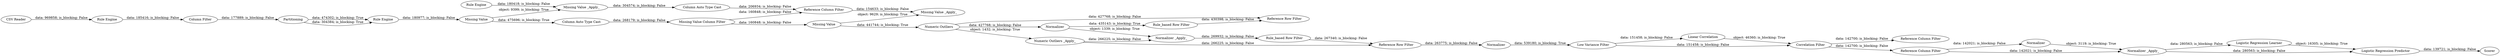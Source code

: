 digraph {
	"-2510065278885417121_77" [label="Logistic Regression Learner"]
	"7125448361536905750_24" [label=Partitioning]
	"1650282220680277830_74" [label="Reference Column Filter"]
	"3181266971578059552_78" [label="Missing Value"]
	"3181266971578059552_81" [label="Missing Value Column Filter"]
	"-2396185430532302437_785" [label="Reference Row Filter"]
	"7125448361536905750_23" [label="Rule Engine"]
	"3181266971578059552_83" [label="Column Auto Type Cast"]
	"3181266971578059552_72" [label="Reference Column Filter"]
	"-2396185430532302437_786" [label="Reference Row Filter"]
	"3181266971578059552_63" [label="Rule Engine"]
	"1650282220680277830_76" [label="Linear Correlation"]
	"3181266971578059552_77" [label="Rule Engine"]
	"1650282220680277830_85" [label="Reference Column Filter"]
	"-2396185430532302437_784" [label="Rule_based Row Filter"]
	"7125448361536905750_55" [label=Normalizer]
	"-2510065278885417121_59" [label="CSV Reader"]
	"-2396185430532302437_778" [label="Normalizer _Apply_"]
	"3181266971578059552_80" [label="Column Auto Type Cast"]
	"-2396185430532302437_66" [label="Numeric Outliers"]
	"-2396185430532302437_774" [label=Normalizer]
	"3181266971578059552_82" [label="Missing Value"]
	"-2510065278885417121_78" [label="Logistic Regression Predictor"]
	"-2396185430532302437_780" [label="Numeric Outliers _Apply_"]
	"3181266971578059552_64" [label="Missing Value _Apply_"]
	"-2510065278885417121_79" [label=Scorer]
	"7125448361536905750_56" [label="Normalizer _Apply_"]
	"1650282220680277830_66" [label="Correlation Filter"]
	"1650282220680277830_53" [label="Low Variance Filter"]
	"7125448361536905750_26" [label="Column Filter"]
	"-2396185430532302437_775" [label="Rule_based Row Filter"]
	"3181266971578059552_73" [label="Missing Value _Apply_"]
	"1650282220680277830_84" [label=Normalizer]
	"-2396185430532302437_774" -> "-2396185430532302437_778" [label="object: 1339; is_blocking: True"]
	"-2396185430532302437_775" -> "-2396185430532302437_785" [label="data: 430398; is_blocking: False"]
	"1650282220680277830_53" -> "1650282220680277830_76" [label="data: 151458; is_blocking: False"]
	"3181266971578059552_83" -> "3181266971578059552_72" [label="data: 206934; is_blocking: False"]
	"7125448361536905750_26" -> "7125448361536905750_24" [label="data: 177889; is_blocking: False"]
	"3181266971578059552_81" -> "3181266971578059552_82" [label="data: 160848; is_blocking: False"]
	"1650282220680277830_66" -> "1650282220680277830_74" [label="data: 142700; is_blocking: False"]
	"7125448361536905750_56" -> "-2510065278885417121_78" [label="data: 280563; is_blocking: False"]
	"7125448361536905750_24" -> "3181266971578059552_77" [label="data: 474302; is_blocking: True"]
	"-2396185430532302437_780" -> "-2396185430532302437_778" [label="data: 266225; is_blocking: False"]
	"7125448361536905750_55" -> "7125448361536905750_56" [label="object: 3119; is_blocking: True"]
	"3181266971578059552_63" -> "3181266971578059552_64" [label="data: 180418; is_blocking: False"]
	"3181266971578059552_82" -> "-2396185430532302437_66" [label="data: 441744; is_blocking: True"]
	"3181266971578059552_80" -> "3181266971578059552_81" [label="data: 268179; is_blocking: False"]
	"3181266971578059552_78" -> "3181266971578059552_80" [label="data: 475696; is_blocking: True"]
	"1650282220680277830_85" -> "7125448361536905750_55" [label="data: 142021; is_blocking: False"]
	"1650282220680277830_66" -> "1650282220680277830_85" [label="data: 142700; is_blocking: False"]
	"-2396185430532302437_784" -> "-2396185430532302437_786" [label="data: 267340; is_blocking: False"]
	"-2396185430532302437_778" -> "-2396185430532302437_784" [label="data: 269932; is_blocking: False"]
	"3181266971578059552_78" -> "3181266971578059552_64" [label="object: 9399; is_blocking: True"]
	"1650282220680277830_85" -> "7125448361536905750_56" [label="data: 142021; is_blocking: False"]
	"-2510065278885417121_59" -> "7125448361536905750_23" [label="data: 969858; is_blocking: False"]
	"1650282220680277830_53" -> "1650282220680277830_66" [label="data: 151458; is_blocking: False"]
	"1650282220680277830_76" -> "1650282220680277830_66" [label="object: 46360; is_blocking: True"]
	"-2396185430532302437_774" -> "-2396185430532302437_775" [label="data: 435143; is_blocking: True"]
	"-2396185430532302437_66" -> "-2396185430532302437_785" [label="data: 427768; is_blocking: False"]
	"-2510065278885417121_78" -> "-2510065278885417121_79" [label="data: 139721; is_blocking: False"]
	"3181266971578059552_64" -> "3181266971578059552_83" [label="data: 304574; is_blocking: False"]
	"-2396185430532302437_780" -> "-2396185430532302437_786" [label="data: 266225; is_blocking: False"]
	"-2396185430532302437_66" -> "-2396185430532302437_780" [label="object: 1432; is_blocking: True"]
	"-2510065278885417121_77" -> "-2510065278885417121_78" [label="object: 16305; is_blocking: True"]
	"7125448361536905750_56" -> "-2510065278885417121_77" [label="data: 280563; is_blocking: False"]
	"3181266971578059552_77" -> "3181266971578059552_78" [label="data: 180977; is_blocking: False"]
	"-2396185430532302437_66" -> "-2396185430532302437_774" [label="data: 427768; is_blocking: False"]
	"1650282220680277830_84" -> "1650282220680277830_53" [label="data: 539180; is_blocking: True"]
	"3181266971578059552_72" -> "3181266971578059552_73" [label="data: 154633; is_blocking: False"]
	"-2396185430532302437_786" -> "1650282220680277830_84" [label="data: 263775; is_blocking: False"]
	"7125448361536905750_24" -> "3181266971578059552_77" [label="data: 304384; is_blocking: True"]
	"3181266971578059552_81" -> "3181266971578059552_72" [label="data: 160848; is_blocking: False"]
	"7125448361536905750_23" -> "7125448361536905750_26" [label="data: 185416; is_blocking: False"]
	"3181266971578059552_82" -> "3181266971578059552_73" [label="object: 9629; is_blocking: True"]
	rankdir=LR
}

